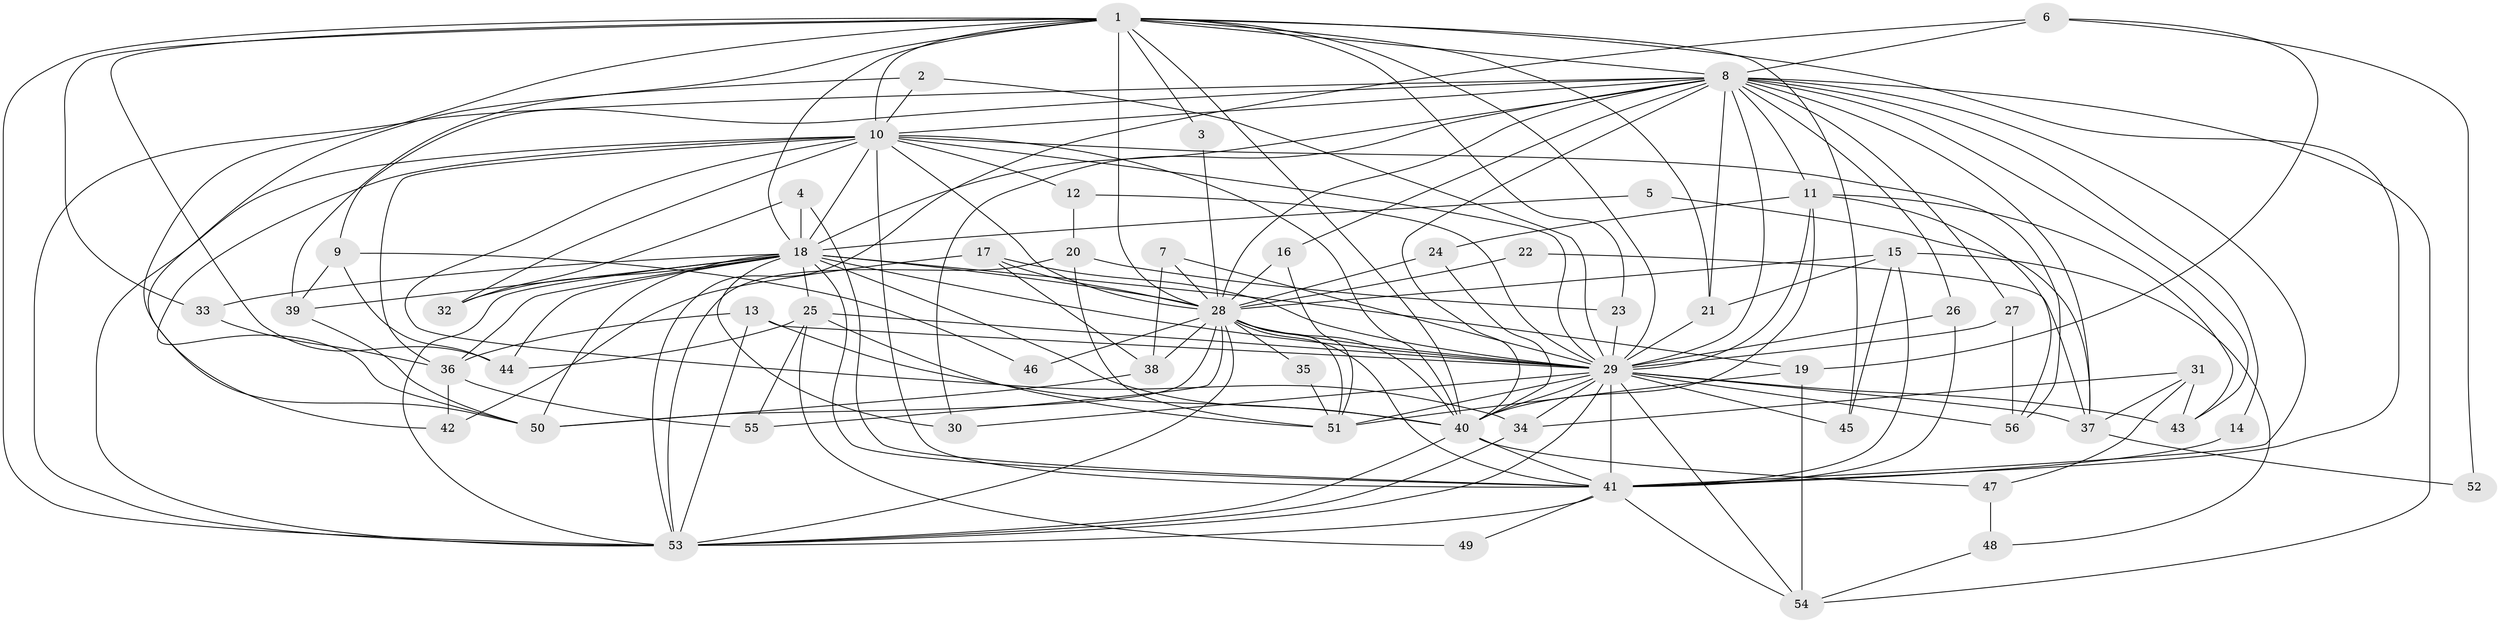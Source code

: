 // original degree distribution, {26: 0.008928571428571428, 17: 0.008928571428571428, 24: 0.008928571428571428, 33: 0.008928571428571428, 19: 0.017857142857142856, 21: 0.008928571428571428, 16: 0.017857142857142856, 18: 0.008928571428571428, 2: 0.48214285714285715, 3: 0.24107142857142858, 4: 0.09821428571428571, 5: 0.044642857142857144, 6: 0.03571428571428571, 7: 0.008928571428571428}
// Generated by graph-tools (version 1.1) at 2025/01/03/09/25 03:01:26]
// undirected, 56 vertices, 163 edges
graph export_dot {
graph [start="1"]
  node [color=gray90,style=filled];
  1;
  2;
  3;
  4;
  5;
  6;
  7;
  8;
  9;
  10;
  11;
  12;
  13;
  14;
  15;
  16;
  17;
  18;
  19;
  20;
  21;
  22;
  23;
  24;
  25;
  26;
  27;
  28;
  29;
  30;
  31;
  32;
  33;
  34;
  35;
  36;
  37;
  38;
  39;
  40;
  41;
  42;
  43;
  44;
  45;
  46;
  47;
  48;
  49;
  50;
  51;
  52;
  53;
  54;
  55;
  56;
  1 -- 3 [weight=1.0];
  1 -- 8 [weight=1.0];
  1 -- 10 [weight=2.0];
  1 -- 18 [weight=2.0];
  1 -- 21 [weight=1.0];
  1 -- 23 [weight=1.0];
  1 -- 28 [weight=1.0];
  1 -- 29 [weight=1.0];
  1 -- 33 [weight=1.0];
  1 -- 39 [weight=1.0];
  1 -- 40 [weight=2.0];
  1 -- 41 [weight=1.0];
  1 -- 44 [weight=1.0];
  1 -- 45 [weight=1.0];
  1 -- 50 [weight=1.0];
  1 -- 53 [weight=1.0];
  2 -- 10 [weight=1.0];
  2 -- 29 [weight=1.0];
  2 -- 42 [weight=1.0];
  3 -- 28 [weight=1.0];
  4 -- 18 [weight=1.0];
  4 -- 32 [weight=1.0];
  4 -- 41 [weight=1.0];
  5 -- 18 [weight=2.0];
  5 -- 37 [weight=1.0];
  6 -- 8 [weight=1.0];
  6 -- 19 [weight=1.0];
  6 -- 52 [weight=1.0];
  6 -- 53 [weight=1.0];
  7 -- 28 [weight=1.0];
  7 -- 29 [weight=1.0];
  7 -- 38 [weight=1.0];
  8 -- 9 [weight=2.0];
  8 -- 10 [weight=1.0];
  8 -- 11 [weight=1.0];
  8 -- 14 [weight=1.0];
  8 -- 16 [weight=1.0];
  8 -- 18 [weight=2.0];
  8 -- 21 [weight=1.0];
  8 -- 26 [weight=1.0];
  8 -- 27 [weight=1.0];
  8 -- 28 [weight=1.0];
  8 -- 29 [weight=2.0];
  8 -- 30 [weight=1.0];
  8 -- 37 [weight=1.0];
  8 -- 40 [weight=1.0];
  8 -- 41 [weight=1.0];
  8 -- 43 [weight=1.0];
  8 -- 53 [weight=1.0];
  8 -- 54 [weight=1.0];
  9 -- 39 [weight=1.0];
  9 -- 44 [weight=1.0];
  9 -- 46 [weight=1.0];
  10 -- 12 [weight=1.0];
  10 -- 18 [weight=4.0];
  10 -- 28 [weight=1.0];
  10 -- 29 [weight=1.0];
  10 -- 32 [weight=1.0];
  10 -- 34 [weight=1.0];
  10 -- 36 [weight=1.0];
  10 -- 40 [weight=1.0];
  10 -- 41 [weight=1.0];
  10 -- 50 [weight=1.0];
  10 -- 53 [weight=1.0];
  10 -- 56 [weight=1.0];
  11 -- 24 [weight=1.0];
  11 -- 29 [weight=1.0];
  11 -- 40 [weight=1.0];
  11 -- 43 [weight=1.0];
  11 -- 56 [weight=1.0];
  12 -- 20 [weight=1.0];
  12 -- 29 [weight=1.0];
  13 -- 29 [weight=1.0];
  13 -- 36 [weight=1.0];
  13 -- 40 [weight=1.0];
  13 -- 53 [weight=1.0];
  14 -- 41 [weight=2.0];
  15 -- 21 [weight=1.0];
  15 -- 28 [weight=1.0];
  15 -- 41 [weight=1.0];
  15 -- 45 [weight=1.0];
  15 -- 48 [weight=1.0];
  16 -- 28 [weight=1.0];
  16 -- 51 [weight=1.0];
  17 -- 28 [weight=1.0];
  17 -- 29 [weight=1.0];
  17 -- 38 [weight=1.0];
  17 -- 42 [weight=1.0];
  18 -- 19 [weight=1.0];
  18 -- 25 [weight=1.0];
  18 -- 28 [weight=2.0];
  18 -- 29 [weight=3.0];
  18 -- 30 [weight=1.0];
  18 -- 32 [weight=1.0];
  18 -- 33 [weight=2.0];
  18 -- 36 [weight=1.0];
  18 -- 39 [weight=1.0];
  18 -- 40 [weight=2.0];
  18 -- 41 [weight=2.0];
  18 -- 44 [weight=2.0];
  18 -- 50 [weight=1.0];
  18 -- 53 [weight=3.0];
  19 -- 51 [weight=1.0];
  19 -- 54 [weight=1.0];
  20 -- 23 [weight=1.0];
  20 -- 51 [weight=1.0];
  20 -- 53 [weight=1.0];
  21 -- 29 [weight=1.0];
  22 -- 28 [weight=1.0];
  22 -- 37 [weight=1.0];
  23 -- 29 [weight=1.0];
  24 -- 28 [weight=1.0];
  24 -- 40 [weight=1.0];
  25 -- 29 [weight=1.0];
  25 -- 44 [weight=1.0];
  25 -- 49 [weight=1.0];
  25 -- 51 [weight=1.0];
  25 -- 55 [weight=1.0];
  26 -- 29 [weight=1.0];
  26 -- 41 [weight=1.0];
  27 -- 29 [weight=1.0];
  27 -- 56 [weight=1.0];
  28 -- 29 [weight=2.0];
  28 -- 35 [weight=2.0];
  28 -- 38 [weight=1.0];
  28 -- 40 [weight=2.0];
  28 -- 41 [weight=1.0];
  28 -- 46 [weight=1.0];
  28 -- 50 [weight=1.0];
  28 -- 51 [weight=1.0];
  28 -- 53 [weight=2.0];
  28 -- 55 [weight=1.0];
  29 -- 30 [weight=1.0];
  29 -- 34 [weight=1.0];
  29 -- 37 [weight=1.0];
  29 -- 40 [weight=1.0];
  29 -- 41 [weight=3.0];
  29 -- 43 [weight=1.0];
  29 -- 45 [weight=1.0];
  29 -- 51 [weight=1.0];
  29 -- 53 [weight=1.0];
  29 -- 54 [weight=1.0];
  29 -- 56 [weight=1.0];
  31 -- 34 [weight=1.0];
  31 -- 37 [weight=1.0];
  31 -- 43 [weight=1.0];
  31 -- 47 [weight=1.0];
  33 -- 36 [weight=1.0];
  34 -- 53 [weight=1.0];
  35 -- 51 [weight=1.0];
  36 -- 42 [weight=1.0];
  36 -- 55 [weight=1.0];
  37 -- 52 [weight=1.0];
  38 -- 50 [weight=1.0];
  39 -- 50 [weight=1.0];
  40 -- 41 [weight=1.0];
  40 -- 47 [weight=1.0];
  40 -- 53 [weight=2.0];
  41 -- 49 [weight=1.0];
  41 -- 53 [weight=1.0];
  41 -- 54 [weight=1.0];
  47 -- 48 [weight=1.0];
  48 -- 54 [weight=1.0];
}
